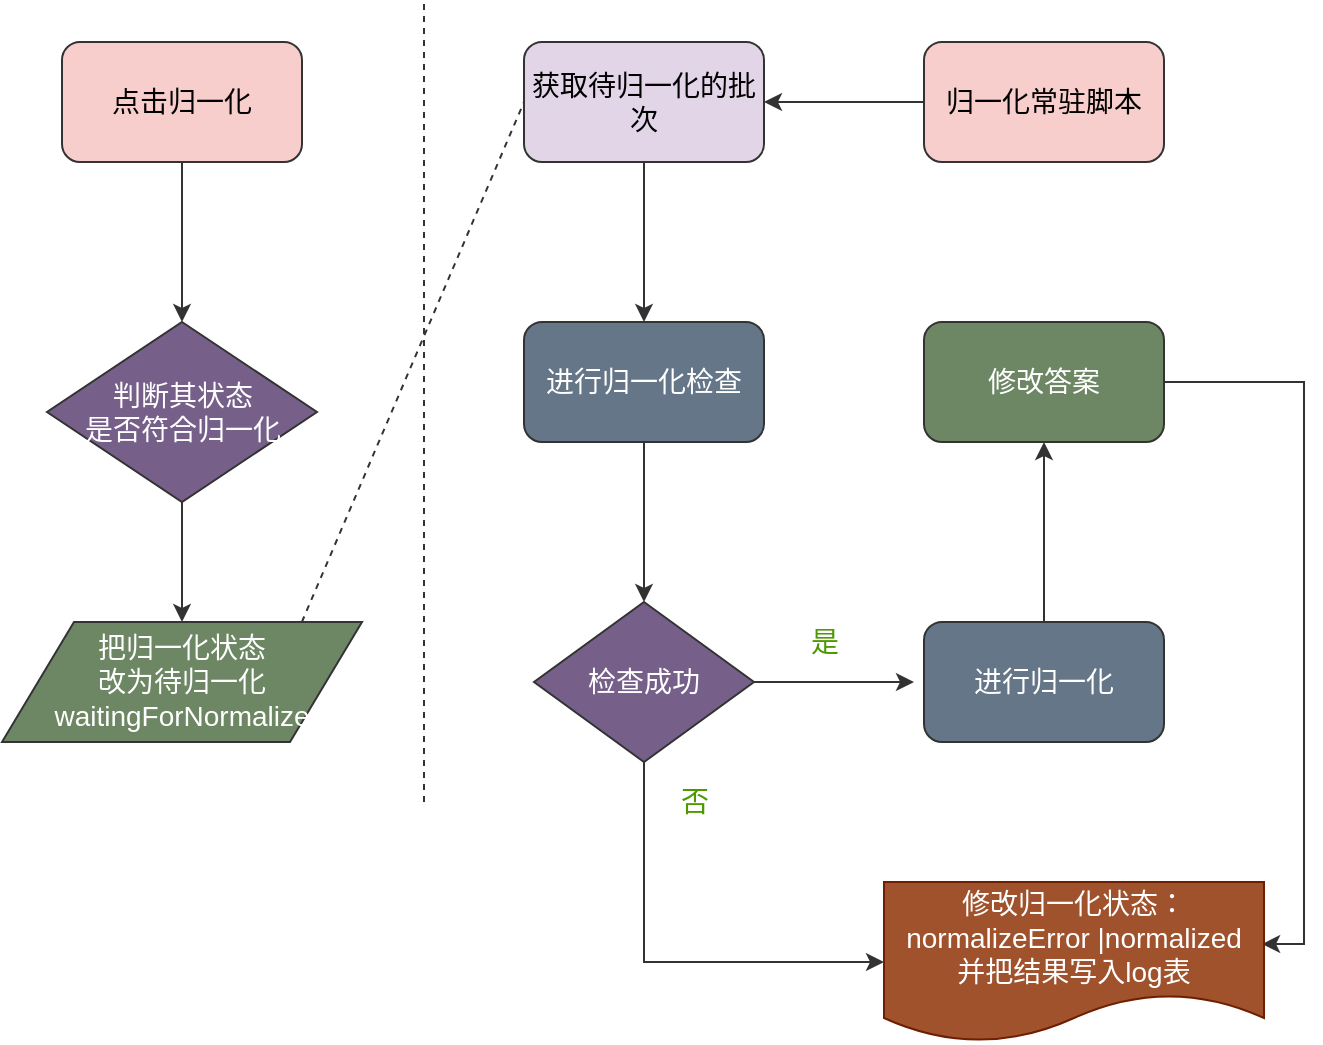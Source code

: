 <mxfile version="13.0.1" type="github">
  <diagram id="UefYw5wi3gHuwn-6Gkr4" name="Page-1">
    <mxGraphModel dx="1422" dy="723" grid="1" gridSize="10" guides="1" tooltips="1" connect="1" arrows="1" fold="1" page="1" pageScale="1" pageWidth="827" pageHeight="1169" math="0" shadow="0">
      <root>
        <mxCell id="0" />
        <mxCell id="1" parent="0" />
        <mxCell id="GmqZFzUw1TpOb7ei1JLl-3" value="" style="edgeStyle=orthogonalEdgeStyle;rounded=0;orthogonalLoop=1;jettySize=auto;html=1;fontSize=14;fillColor=#f8cecc;strokeColor=#333333;" edge="1" parent="1" source="GmqZFzUw1TpOb7ei1JLl-1">
          <mxGeometry relative="1" as="geometry">
            <mxPoint x="299" y="190" as="targetPoint" />
          </mxGeometry>
        </mxCell>
        <mxCell id="GmqZFzUw1TpOb7ei1JLl-1" value="点击归一化" style="rounded=1;whiteSpace=wrap;html=1;fontSize=14;fillColor=#f8cecc;strokeColor=#333333;" vertex="1" parent="1">
          <mxGeometry x="239" y="50" width="120" height="60" as="geometry" />
        </mxCell>
        <mxCell id="GmqZFzUw1TpOb7ei1JLl-33" value="" style="edgeStyle=orthogonalEdgeStyle;rounded=0;orthogonalLoop=1;jettySize=auto;html=1;fontSize=14;fillColor=#f8cecc;strokeColor=#333333;" edge="1" parent="1" source="GmqZFzUw1TpOb7ei1JLl-4" target="GmqZFzUw1TpOb7ei1JLl-19">
          <mxGeometry relative="1" as="geometry" />
        </mxCell>
        <mxCell id="GmqZFzUw1TpOb7ei1JLl-4" value="判断其状态&lt;br style=&quot;font-size: 14px;&quot;&gt;是否符合归一化" style="rhombus;whiteSpace=wrap;html=1;fontSize=14;fillColor=#76608a;strokeColor=#333333;fontColor=#ffffff;" vertex="1" parent="1">
          <mxGeometry x="231.5" y="190" width="135" height="90" as="geometry" />
        </mxCell>
        <mxCell id="GmqZFzUw1TpOb7ei1JLl-19" value="把归一化状态&lt;br style=&quot;font-size: 14px;&quot;&gt;改为待归一化&lt;br style=&quot;font-size: 14px;&quot;&gt;waitingForNormalize" style="shape=parallelogram;perimeter=parallelogramPerimeter;whiteSpace=wrap;html=1;fontSize=14;fillColor=#6d8764;strokeColor=#333333;fontColor=#ffffff;" vertex="1" parent="1">
          <mxGeometry x="209" y="340" width="180" height="60" as="geometry" />
        </mxCell>
        <mxCell id="GmqZFzUw1TpOb7ei1JLl-22" value="" style="edgeStyle=orthogonalEdgeStyle;rounded=0;orthogonalLoop=1;jettySize=auto;html=1;fontSize=14;fillColor=#f8cecc;strokeColor=#333333;" edge="1" parent="1" source="GmqZFzUw1TpOb7ei1JLl-20" target="GmqZFzUw1TpOb7ei1JLl-21">
          <mxGeometry relative="1" as="geometry" />
        </mxCell>
        <mxCell id="GmqZFzUw1TpOb7ei1JLl-20" value="归一化常驻脚本" style="rounded=1;whiteSpace=wrap;html=1;fontSize=14;fillColor=#f8cecc;strokeColor=#333333;" vertex="1" parent="1">
          <mxGeometry x="670" y="50" width="120" height="60" as="geometry" />
        </mxCell>
        <mxCell id="GmqZFzUw1TpOb7ei1JLl-24" value="" style="edgeStyle=orthogonalEdgeStyle;rounded=0;orthogonalLoop=1;jettySize=auto;html=1;fontSize=14;fillColor=#f8cecc;strokeColor=#333333;" edge="1" parent="1" source="GmqZFzUw1TpOb7ei1JLl-21" target="GmqZFzUw1TpOb7ei1JLl-23">
          <mxGeometry relative="1" as="geometry" />
        </mxCell>
        <mxCell id="GmqZFzUw1TpOb7ei1JLl-21" value="获取待归一化的批次" style="rounded=1;whiteSpace=wrap;html=1;fontSize=14;fillColor=#e1d5e7;strokeColor=#333333;" vertex="1" parent="1">
          <mxGeometry x="470" y="50" width="120" height="60" as="geometry" />
        </mxCell>
        <mxCell id="GmqZFzUw1TpOb7ei1JLl-26" value="" style="edgeStyle=orthogonalEdgeStyle;rounded=0;orthogonalLoop=1;jettySize=auto;html=1;fontSize=14;fillColor=#f8cecc;strokeColor=#333333;" edge="1" parent="1" source="GmqZFzUw1TpOb7ei1JLl-23">
          <mxGeometry relative="1" as="geometry">
            <mxPoint x="530" y="330" as="targetPoint" />
          </mxGeometry>
        </mxCell>
        <mxCell id="GmqZFzUw1TpOb7ei1JLl-23" value="进行归一化检查" style="rounded=1;whiteSpace=wrap;html=1;fontSize=14;fillColor=#647687;strokeColor=#333333;fontColor=#ffffff;" vertex="1" parent="1">
          <mxGeometry x="470" y="190" width="120" height="60" as="geometry" />
        </mxCell>
        <mxCell id="GmqZFzUw1TpOb7ei1JLl-29" value="" style="edgeStyle=orthogonalEdgeStyle;rounded=0;orthogonalLoop=1;jettySize=auto;html=1;fontSize=14;fillColor=#f8cecc;strokeColor=#333333;" edge="1" parent="1" source="GmqZFzUw1TpOb7ei1JLl-27">
          <mxGeometry relative="1" as="geometry">
            <mxPoint x="665" y="370" as="targetPoint" />
          </mxGeometry>
        </mxCell>
        <mxCell id="GmqZFzUw1TpOb7ei1JLl-49" value="" style="edgeStyle=orthogonalEdgeStyle;rounded=0;orthogonalLoop=1;jettySize=auto;html=1;strokeColor=#333333;fontSize=14;entryX=0;entryY=0.5;entryDx=0;entryDy=0;" edge="1" parent="1" source="GmqZFzUw1TpOb7ei1JLl-27" target="GmqZFzUw1TpOb7ei1JLl-45">
          <mxGeometry relative="1" as="geometry">
            <mxPoint x="530" y="490" as="targetPoint" />
            <Array as="points">
              <mxPoint x="530" y="510" />
            </Array>
          </mxGeometry>
        </mxCell>
        <mxCell id="GmqZFzUw1TpOb7ei1JLl-27" value="检查成功" style="rhombus;whiteSpace=wrap;html=1;fontSize=14;fillColor=#76608a;strokeColor=#333333;fontColor=#ffffff;" vertex="1" parent="1">
          <mxGeometry x="475" y="330" width="110" height="80" as="geometry" />
        </mxCell>
        <mxCell id="GmqZFzUw1TpOb7ei1JLl-32" value="" style="edgeStyle=orthogonalEdgeStyle;rounded=0;orthogonalLoop=1;jettySize=auto;html=1;fontSize=14;fillColor=#f8cecc;strokeColor=#333333;" edge="1" parent="1" source="GmqZFzUw1TpOb7ei1JLl-30" target="GmqZFzUw1TpOb7ei1JLl-31">
          <mxGeometry relative="1" as="geometry" />
        </mxCell>
        <mxCell id="GmqZFzUw1TpOb7ei1JLl-30" value="进行归一化" style="rounded=1;whiteSpace=wrap;html=1;fontSize=14;fillColor=#647687;strokeColor=#333333;fontColor=#ffffff;" vertex="1" parent="1">
          <mxGeometry x="670" y="340" width="120" height="60" as="geometry" />
        </mxCell>
        <mxCell id="GmqZFzUw1TpOb7ei1JLl-47" value="" style="edgeStyle=orthogonalEdgeStyle;rounded=0;orthogonalLoop=1;jettySize=auto;html=1;strokeColor=#333333;fontSize=14;entryX=0.995;entryY=0.388;entryDx=0;entryDy=0;entryPerimeter=0;" edge="1" parent="1" source="GmqZFzUw1TpOb7ei1JLl-31" target="GmqZFzUw1TpOb7ei1JLl-45">
          <mxGeometry relative="1" as="geometry">
            <mxPoint x="890" y="500" as="targetPoint" />
            <Array as="points">
              <mxPoint x="860" y="220" />
              <mxPoint x="860" y="501" />
            </Array>
          </mxGeometry>
        </mxCell>
        <mxCell id="GmqZFzUw1TpOb7ei1JLl-31" value="修改答案" style="rounded=1;whiteSpace=wrap;html=1;fontSize=14;fillColor=#6d8764;strokeColor=#333333;fontColor=#ffffff;" vertex="1" parent="1">
          <mxGeometry x="670" y="190" width="120" height="60" as="geometry" />
        </mxCell>
        <mxCell id="GmqZFzUw1TpOb7ei1JLl-34" value="" style="endArrow=none;dashed=1;html=1;fontSize=14;strokeColor=#333333;" edge="1" parent="1">
          <mxGeometry width="50" height="50" relative="1" as="geometry">
            <mxPoint x="420" y="430" as="sourcePoint" />
            <mxPoint x="420" y="30" as="targetPoint" />
          </mxGeometry>
        </mxCell>
        <mxCell id="GmqZFzUw1TpOb7ei1JLl-35" value="" style="endArrow=none;dashed=1;html=1;strokeColor=#333333;fontSize=14;entryX=0;entryY=0.5;entryDx=0;entryDy=0;exitX=0.833;exitY=0;exitDx=0;exitDy=0;exitPerimeter=0;" edge="1" parent="1" source="GmqZFzUw1TpOb7ei1JLl-19" target="GmqZFzUw1TpOb7ei1JLl-21">
          <mxGeometry width="50" height="50" relative="1" as="geometry">
            <mxPoint x="390" y="300" as="sourcePoint" />
            <mxPoint x="440" y="250" as="targetPoint" />
          </mxGeometry>
        </mxCell>
        <mxCell id="GmqZFzUw1TpOb7ei1JLl-42" value="&lt;font color=&quot;#4d9900&quot;&gt;是&lt;/font&gt;" style="text;html=1;align=center;verticalAlign=middle;resizable=0;points=[];autosize=1;fontSize=14;" vertex="1" parent="1">
          <mxGeometry x="605" y="340" width="30" height="20" as="geometry" />
        </mxCell>
        <mxCell id="GmqZFzUw1TpOb7ei1JLl-43" value="&lt;font color=&quot;#4d9900&quot;&gt;否&lt;/font&gt;" style="text;html=1;align=center;verticalAlign=middle;resizable=0;points=[];autosize=1;fontSize=14;" vertex="1" parent="1">
          <mxGeometry x="540" y="420" width="30" height="20" as="geometry" />
        </mxCell>
        <mxCell id="GmqZFzUw1TpOb7ei1JLl-45" value="&lt;span&gt;修改归一化状态：&lt;/span&gt;&lt;br&gt;&lt;span&gt;normalizeError |normalized&lt;br&gt;并把结果写入log表&lt;br&gt;&lt;/span&gt;" style="shape=document;whiteSpace=wrap;html=1;boundedLbl=1;strokeColor=#6D1F00;fontSize=14;fillColor=#a0522d;fontColor=#ffffff;" vertex="1" parent="1">
          <mxGeometry x="650" y="470" width="190" height="80" as="geometry" />
        </mxCell>
      </root>
    </mxGraphModel>
  </diagram>
</mxfile>
